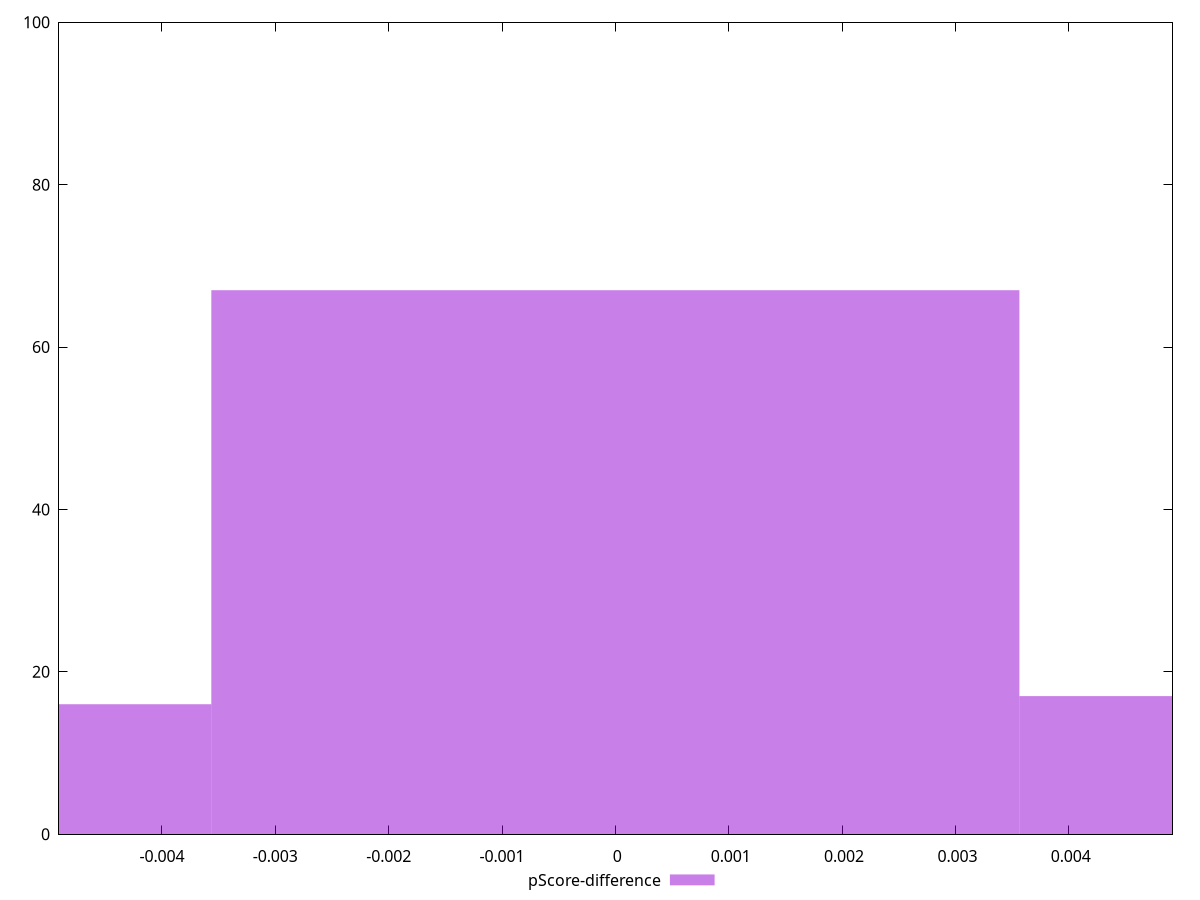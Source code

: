 reset

$pScoreDifference <<EOF
0.007129503890860554 17
0 67
-0.007129503890860554 16
EOF

set key outside below
set boxwidth 0.007129503890860554
set xrange [-0.004908634862442132:0.004915492900699016]
set yrange [0:100]
set trange [0:100]
set style fill transparent solid 0.5 noborder
set terminal svg size 640, 490 enhanced background rgb 'white'
set output "report_00015_2021-02-09T16-11-33.973Z/total-blocking-time/samples/pages+cached/pScore-difference/histogram.svg"

plot $pScoreDifference title "pScore-difference" with boxes

reset
